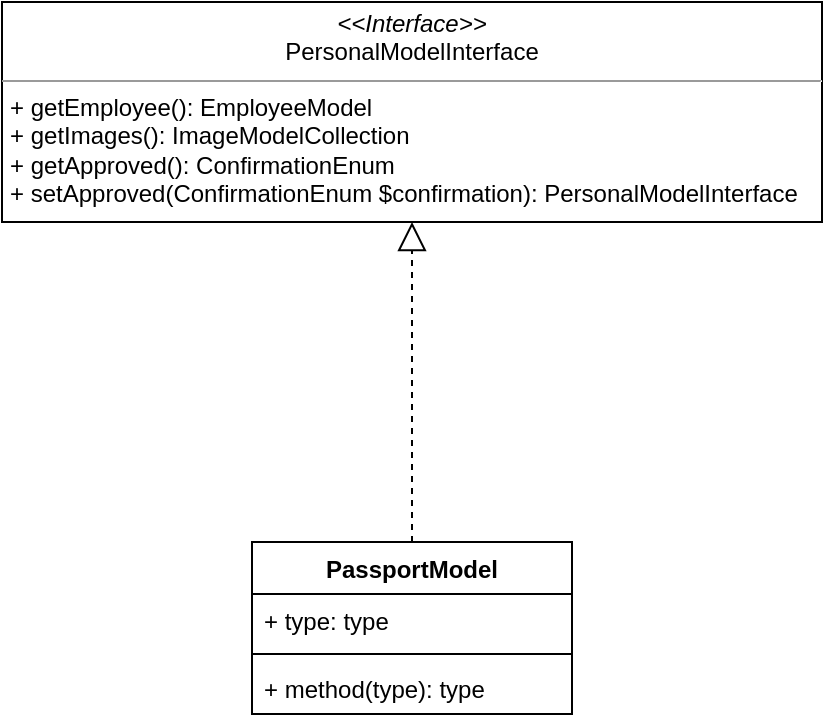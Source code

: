 <mxfile version="16.1.0" type="github">
  <diagram id="C5RBs43oDa-KdzZeNtuy" name="Page-1">
    <mxGraphModel dx="1040" dy="832" grid="1" gridSize="10" guides="1" tooltips="1" connect="1" arrows="1" fold="1" page="1" pageScale="1" pageWidth="827" pageHeight="1169" math="0" shadow="0">
      <root>
        <mxCell id="WIyWlLk6GJQsqaUBKTNV-0" />
        <mxCell id="WIyWlLk6GJQsqaUBKTNV-1" parent="WIyWlLk6GJQsqaUBKTNV-0" />
        <mxCell id="jNdyc2vnMrTo6YjB5sLs-2" value="PassportModel" style="swimlane;fontStyle=1;align=center;verticalAlign=top;childLayout=stackLayout;horizontal=1;startSize=26;horizontalStack=0;resizeParent=1;resizeParentMax=0;resizeLast=0;collapsible=1;marginBottom=0;" vertex="1" parent="WIyWlLk6GJQsqaUBKTNV-1">
          <mxGeometry x="370" y="360" width="160" height="86" as="geometry" />
        </mxCell>
        <mxCell id="jNdyc2vnMrTo6YjB5sLs-3" value="+ type: type" style="text;strokeColor=none;fillColor=none;align=left;verticalAlign=top;spacingLeft=4;spacingRight=4;overflow=hidden;rotatable=0;points=[[0,0.5],[1,0.5]];portConstraint=eastwest;" vertex="1" parent="jNdyc2vnMrTo6YjB5sLs-2">
          <mxGeometry y="26" width="160" height="26" as="geometry" />
        </mxCell>
        <mxCell id="jNdyc2vnMrTo6YjB5sLs-4" value="" style="line;strokeWidth=1;fillColor=none;align=left;verticalAlign=middle;spacingTop=-1;spacingLeft=3;spacingRight=3;rotatable=0;labelPosition=right;points=[];portConstraint=eastwest;" vertex="1" parent="jNdyc2vnMrTo6YjB5sLs-2">
          <mxGeometry y="52" width="160" height="8" as="geometry" />
        </mxCell>
        <mxCell id="jNdyc2vnMrTo6YjB5sLs-5" value="+ method(type): type" style="text;strokeColor=none;fillColor=none;align=left;verticalAlign=top;spacingLeft=4;spacingRight=4;overflow=hidden;rotatable=0;points=[[0,0.5],[1,0.5]];portConstraint=eastwest;" vertex="1" parent="jNdyc2vnMrTo6YjB5sLs-2">
          <mxGeometry y="60" width="160" height="26" as="geometry" />
        </mxCell>
        <mxCell id="jNdyc2vnMrTo6YjB5sLs-6" value="&lt;p style=&quot;margin: 0px ; margin-top: 4px ; text-align: center&quot;&gt;&lt;i&gt;&amp;lt;&amp;lt;Interface&amp;gt;&amp;gt;&lt;/i&gt;&lt;br&gt;PersonalModelInterface&lt;/p&gt;&lt;hr size=&quot;1&quot;&gt;&lt;p style=&quot;margin: 0px ; margin-left: 4px&quot;&gt;&lt;/p&gt;&lt;p style=&quot;margin: 0px ; margin-left: 4px&quot;&gt;+ getEmployee(): EmployeeModel&lt;br&gt;+ getImages(): ImageModelCollection&lt;/p&gt;&lt;p style=&quot;margin: 0px ; margin-left: 4px&quot;&gt;+ getApproved(): ConfirmationEnum&lt;/p&gt;&lt;p style=&quot;margin: 0px ; margin-left: 4px&quot;&gt;+ setApproved(ConfirmationEnum $confirmation&lt;span&gt;): PersonalModelInterface&lt;/span&gt;&lt;/p&gt;" style="verticalAlign=top;align=left;overflow=fill;fontSize=12;fontFamily=Helvetica;html=1;" vertex="1" parent="WIyWlLk6GJQsqaUBKTNV-1">
          <mxGeometry x="245" y="90" width="410" height="110" as="geometry" />
        </mxCell>
        <mxCell id="jNdyc2vnMrTo6YjB5sLs-7" value="" style="endArrow=block;dashed=1;endFill=0;endSize=12;html=1;rounded=0;entryX=0.5;entryY=1;entryDx=0;entryDy=0;exitX=0.5;exitY=0;exitDx=0;exitDy=0;" edge="1" parent="WIyWlLk6GJQsqaUBKTNV-1" source="jNdyc2vnMrTo6YjB5sLs-2" target="jNdyc2vnMrTo6YjB5sLs-6">
          <mxGeometry width="160" relative="1" as="geometry">
            <mxPoint x="140" y="430" as="sourcePoint" />
            <mxPoint x="300" y="430" as="targetPoint" />
          </mxGeometry>
        </mxCell>
      </root>
    </mxGraphModel>
  </diagram>
</mxfile>
